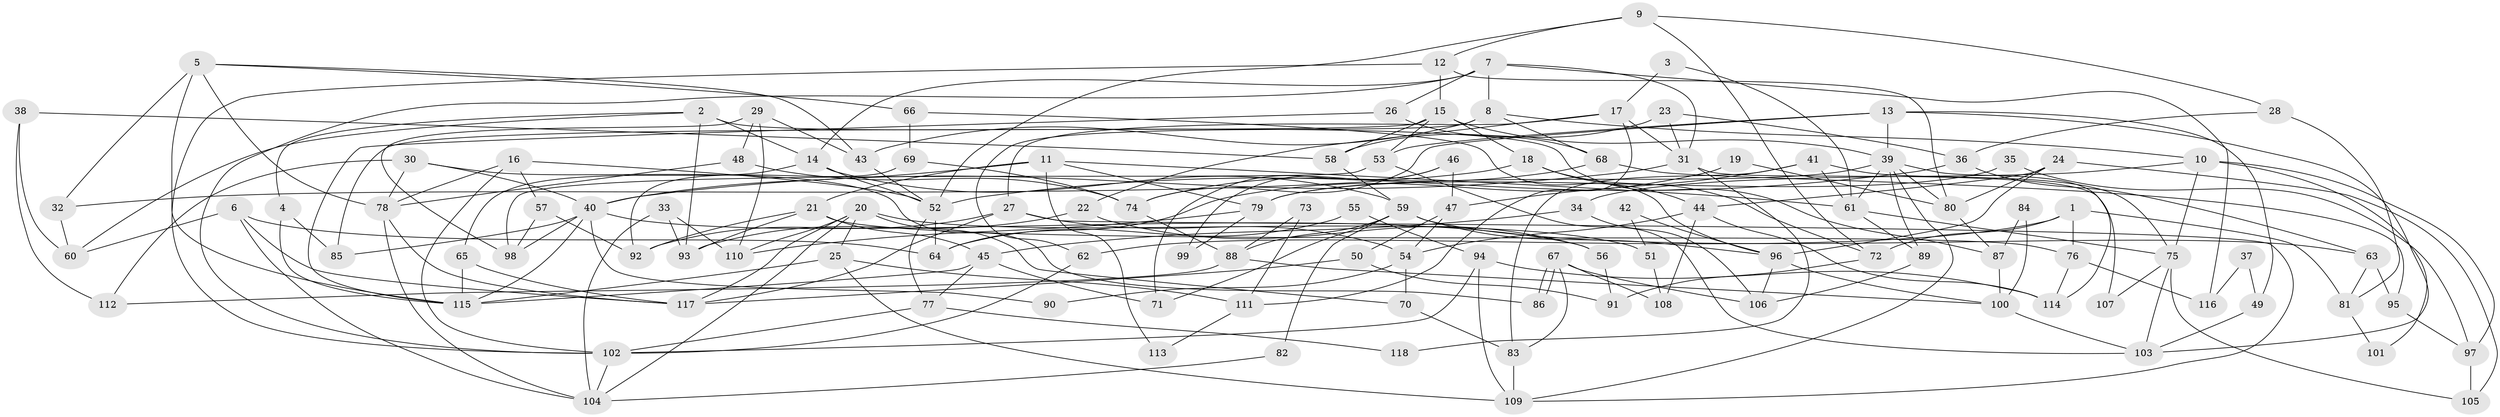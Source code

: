// coarse degree distribution, {4: 0.20512820512820512, 7: 0.1282051282051282, 2: 0.1282051282051282, 8: 0.08974358974358974, 6: 0.14102564102564102, 5: 0.08974358974358974, 11: 0.02564102564102564, 9: 0.02564102564102564, 3: 0.16666666666666666}
// Generated by graph-tools (version 1.1) at 2025/23/03/03/25 07:23:59]
// undirected, 118 vertices, 236 edges
graph export_dot {
graph [start="1"]
  node [color=gray90,style=filled];
  1;
  2;
  3;
  4;
  5;
  6;
  7;
  8;
  9;
  10;
  11;
  12;
  13;
  14;
  15;
  16;
  17;
  18;
  19;
  20;
  21;
  22;
  23;
  24;
  25;
  26;
  27;
  28;
  29;
  30;
  31;
  32;
  33;
  34;
  35;
  36;
  37;
  38;
  39;
  40;
  41;
  42;
  43;
  44;
  45;
  46;
  47;
  48;
  49;
  50;
  51;
  52;
  53;
  54;
  55;
  56;
  57;
  58;
  59;
  60;
  61;
  62;
  63;
  64;
  65;
  66;
  67;
  68;
  69;
  70;
  71;
  72;
  73;
  74;
  75;
  76;
  77;
  78;
  79;
  80;
  81;
  82;
  83;
  84;
  85;
  86;
  87;
  88;
  89;
  90;
  91;
  92;
  93;
  94;
  95;
  96;
  97;
  98;
  99;
  100;
  101;
  102;
  103;
  104;
  105;
  106;
  107;
  108;
  109;
  110;
  111;
  112;
  113;
  114;
  115;
  116;
  117;
  118;
  1 -- 72;
  1 -- 62;
  1 -- 76;
  1 -- 81;
  2 -- 14;
  2 -- 60;
  2 -- 4;
  2 -- 87;
  2 -- 93;
  3 -- 61;
  3 -- 17;
  4 -- 115;
  4 -- 85;
  5 -- 66;
  5 -- 115;
  5 -- 32;
  5 -- 43;
  5 -- 78;
  6 -- 117;
  6 -- 104;
  6 -- 60;
  6 -- 64;
  7 -- 102;
  7 -- 8;
  7 -- 14;
  7 -- 26;
  7 -- 31;
  7 -- 116;
  8 -- 43;
  8 -- 68;
  8 -- 10;
  8 -- 62;
  9 -- 52;
  9 -- 72;
  9 -- 12;
  9 -- 28;
  10 -- 97;
  10 -- 34;
  10 -- 75;
  10 -- 101;
  11 -- 21;
  11 -- 61;
  11 -- 40;
  11 -- 79;
  11 -- 113;
  12 -- 80;
  12 -- 15;
  12 -- 102;
  13 -- 53;
  13 -- 103;
  13 -- 39;
  13 -- 49;
  13 -- 74;
  14 -- 65;
  14 -- 52;
  14 -- 59;
  15 -- 85;
  15 -- 18;
  15 -- 39;
  15 -- 53;
  15 -- 58;
  16 -- 52;
  16 -- 102;
  16 -- 57;
  16 -- 78;
  17 -- 31;
  17 -- 27;
  17 -- 22;
  17 -- 111;
  18 -- 32;
  18 -- 44;
  18 -- 72;
  19 -- 64;
  19 -- 80;
  20 -- 104;
  20 -- 110;
  20 -- 25;
  20 -- 51;
  20 -- 70;
  20 -- 117;
  21 -- 76;
  21 -- 45;
  21 -- 92;
  21 -- 93;
  22 -- 93;
  22 -- 56;
  23 -- 36;
  23 -- 31;
  23 -- 58;
  24 -- 96;
  24 -- 80;
  24 -- 44;
  24 -- 105;
  25 -- 109;
  25 -- 111;
  25 -- 115;
  26 -- 115;
  26 -- 68;
  27 -- 117;
  27 -- 109;
  27 -- 54;
  27 -- 92;
  28 -- 81;
  28 -- 36;
  29 -- 98;
  29 -- 48;
  29 -- 43;
  29 -- 110;
  30 -- 78;
  30 -- 40;
  30 -- 86;
  30 -- 112;
  31 -- 40;
  31 -- 107;
  31 -- 118;
  32 -- 60;
  33 -- 110;
  33 -- 93;
  33 -- 104;
  34 -- 106;
  34 -- 45;
  35 -- 97;
  35 -- 79;
  36 -- 52;
  36 -- 63;
  37 -- 49;
  37 -- 116;
  38 -- 112;
  38 -- 58;
  38 -- 60;
  39 -- 61;
  39 -- 79;
  39 -- 80;
  39 -- 89;
  39 -- 109;
  39 -- 114;
  40 -- 115;
  40 -- 56;
  40 -- 85;
  40 -- 90;
  40 -- 98;
  41 -- 75;
  41 -- 83;
  41 -- 47;
  41 -- 61;
  42 -- 96;
  42 -- 51;
  43 -- 52;
  44 -- 54;
  44 -- 108;
  44 -- 114;
  45 -- 77;
  45 -- 71;
  45 -- 115;
  46 -- 47;
  46 -- 71;
  46 -- 99;
  47 -- 54;
  47 -- 50;
  48 -- 78;
  48 -- 74;
  49 -- 103;
  50 -- 117;
  50 -- 91;
  51 -- 108;
  52 -- 64;
  52 -- 77;
  53 -- 98;
  53 -- 103;
  54 -- 70;
  54 -- 90;
  55 -- 94;
  55 -- 64;
  56 -- 91;
  57 -- 92;
  57 -- 98;
  58 -- 59;
  59 -- 63;
  59 -- 71;
  59 -- 82;
  59 -- 88;
  59 -- 96;
  61 -- 75;
  61 -- 89;
  62 -- 102;
  63 -- 81;
  63 -- 95;
  65 -- 115;
  65 -- 117;
  66 -- 69;
  66 -- 96;
  67 -- 83;
  67 -- 86;
  67 -- 86;
  67 -- 106;
  67 -- 108;
  68 -- 74;
  68 -- 95;
  69 -- 74;
  69 -- 92;
  70 -- 83;
  72 -- 91;
  73 -- 111;
  73 -- 88;
  74 -- 88;
  75 -- 103;
  75 -- 105;
  75 -- 107;
  76 -- 114;
  76 -- 116;
  77 -- 102;
  77 -- 118;
  78 -- 104;
  78 -- 117;
  79 -- 99;
  79 -- 110;
  80 -- 87;
  81 -- 101;
  82 -- 104;
  83 -- 109;
  84 -- 87;
  84 -- 100;
  87 -- 100;
  88 -- 100;
  88 -- 112;
  89 -- 106;
  94 -- 102;
  94 -- 114;
  94 -- 109;
  95 -- 97;
  96 -- 106;
  96 -- 100;
  97 -- 105;
  100 -- 103;
  102 -- 104;
  111 -- 113;
}
